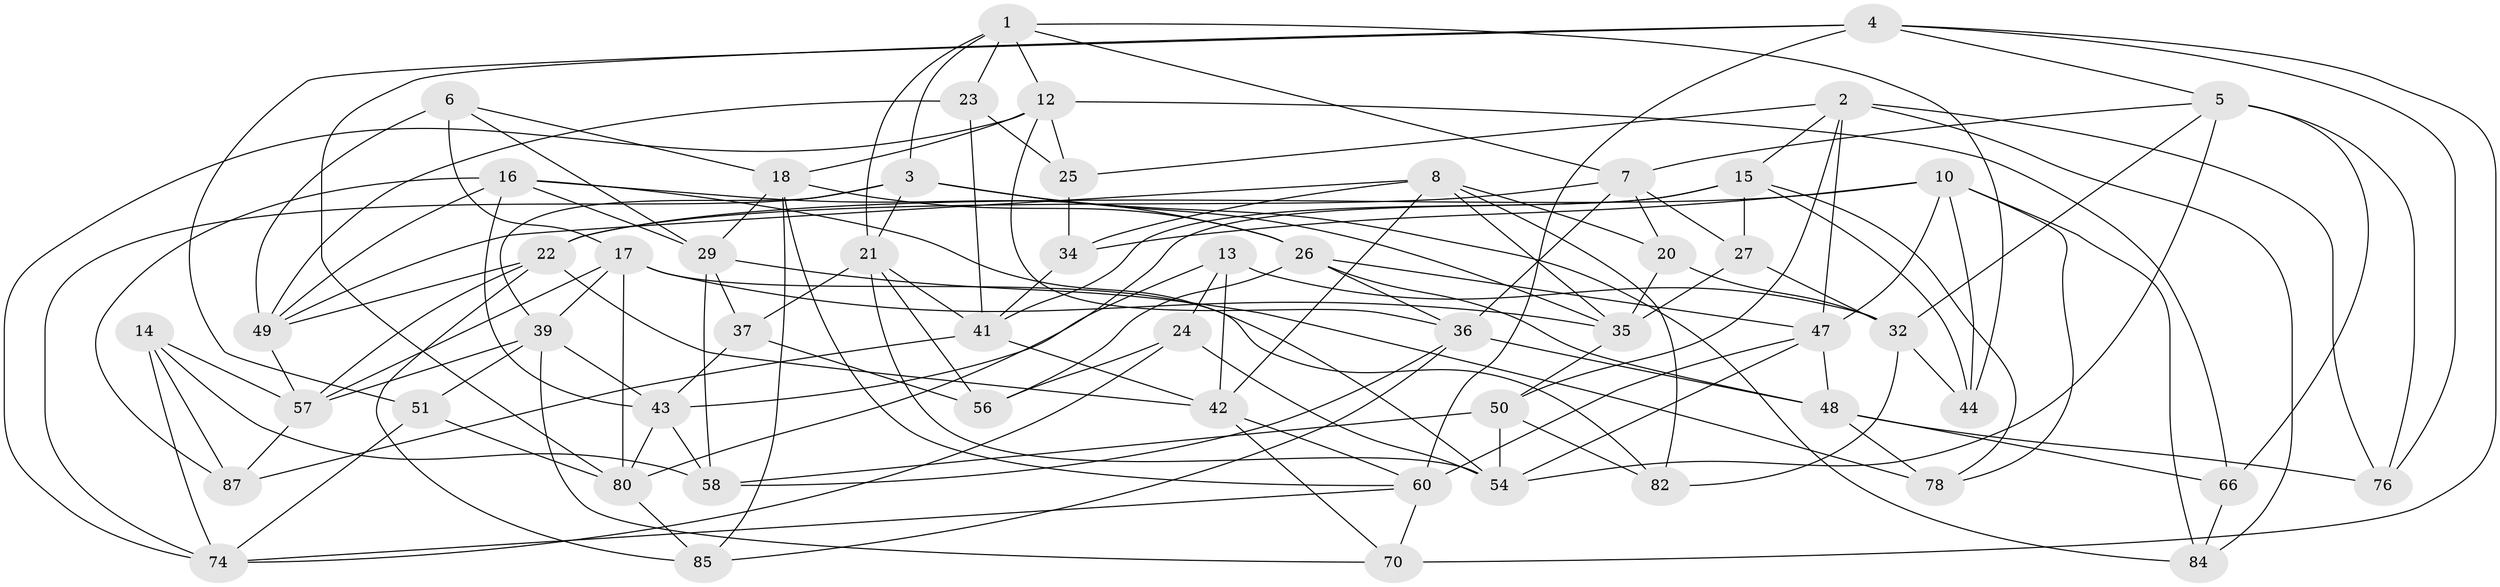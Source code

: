 // Generated by graph-tools (version 1.1) at 2025/52/02/27/25 19:52:28]
// undirected, 55 vertices, 143 edges
graph export_dot {
graph [start="1"]
  node [color=gray90,style=filled];
  1 [super="+28"];
  2 [super="+68"];
  3 [super="+11"];
  4 [super="+72"];
  5 [super="+61"];
  6;
  7 [super="+9"];
  8 [super="+19"];
  10 [super="+79"];
  12 [super="+55"];
  13;
  14;
  15 [super="+30"];
  16 [super="+31"];
  17 [super="+52"];
  18 [super="+83"];
  20;
  21 [super="+63"];
  22 [super="+33"];
  23;
  24;
  25;
  26 [super="+67"];
  27;
  29 [super="+46"];
  32 [super="+65"];
  34;
  35 [super="+38"];
  36 [super="+71"];
  37;
  39 [super="+40"];
  41 [super="+45"];
  42 [super="+73"];
  43 [super="+59"];
  44;
  47 [super="+53"];
  48 [super="+69"];
  49 [super="+77"];
  50 [super="+86"];
  51;
  54 [super="+64"];
  56;
  57 [super="+75"];
  58 [super="+88"];
  60 [super="+62"];
  66;
  70;
  74 [super="+81"];
  76;
  78;
  80 [super="+89"];
  82;
  84;
  85;
  87;
  1 -- 23;
  1 -- 21;
  1 -- 44;
  1 -- 3;
  1 -- 12;
  1 -- 7;
  2 -- 25;
  2 -- 84;
  2 -- 50;
  2 -- 76;
  2 -- 15;
  2 -- 47;
  3 -- 39;
  3 -- 35;
  3 -- 84;
  3 -- 21;
  3 -- 74;
  4 -- 76;
  4 -- 60;
  4 -- 51;
  4 -- 80;
  4 -- 5;
  4 -- 70;
  5 -- 66;
  5 -- 76;
  5 -- 32;
  5 -- 54;
  5 -- 7;
  6 -- 49;
  6 -- 29;
  6 -- 17;
  6 -- 18;
  7 -- 22;
  7 -- 36;
  7 -- 27;
  7 -- 20;
  8 -- 35;
  8 -- 82;
  8 -- 42;
  8 -- 49;
  8 -- 34;
  8 -- 20;
  10 -- 22;
  10 -- 34;
  10 -- 78;
  10 -- 44;
  10 -- 84;
  10 -- 47;
  12 -- 18;
  12 -- 25;
  12 -- 66;
  12 -- 36;
  12 -- 74;
  13 -- 43;
  13 -- 24;
  13 -- 32;
  13 -- 42;
  14 -- 87;
  14 -- 74;
  14 -- 58;
  14 -- 57;
  15 -- 78;
  15 -- 27;
  15 -- 80;
  15 -- 44;
  15 -- 41;
  16 -- 54;
  16 -- 87;
  16 -- 43;
  16 -- 49;
  16 -- 26;
  16 -- 29;
  17 -- 35;
  17 -- 82;
  17 -- 80;
  17 -- 39;
  17 -- 57;
  18 -- 26;
  18 -- 29;
  18 -- 60;
  18 -- 85;
  20 -- 32;
  20 -- 35;
  21 -- 37;
  21 -- 56;
  21 -- 41;
  21 -- 54;
  22 -- 85;
  22 -- 57;
  22 -- 49;
  22 -- 42;
  23 -- 25;
  23 -- 49;
  23 -- 41;
  24 -- 56;
  24 -- 54;
  24 -- 74;
  25 -- 34;
  26 -- 56;
  26 -- 47;
  26 -- 48;
  26 -- 36;
  27 -- 32;
  27 -- 35;
  29 -- 37;
  29 -- 58;
  29 -- 78;
  32 -- 82;
  32 -- 44;
  34 -- 41;
  35 -- 50;
  36 -- 48;
  36 -- 85;
  36 -- 58;
  37 -- 56;
  37 -- 43;
  39 -- 51;
  39 -- 57;
  39 -- 70;
  39 -- 43;
  41 -- 42;
  41 -- 87;
  42 -- 60;
  42 -- 70;
  43 -- 80;
  43 -- 58;
  47 -- 48;
  47 -- 54;
  47 -- 60;
  48 -- 66;
  48 -- 76;
  48 -- 78;
  49 -- 57;
  50 -- 58 [weight=2];
  50 -- 82;
  50 -- 54;
  51 -- 74;
  51 -- 80;
  57 -- 87;
  60 -- 74;
  60 -- 70;
  66 -- 84;
  80 -- 85;
}
